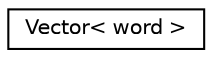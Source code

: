 digraph "Graphical Class Hierarchy"
{
 // LATEX_PDF_SIZE
  edge [fontname="Helvetica",fontsize="10",labelfontname="Helvetica",labelfontsize="10"];
  node [fontname="Helvetica",fontsize="10",shape=record];
  rankdir="LR";
  Node0 [label="Vector\< word \>",height=0.2,width=0.4,color="black", fillcolor="white", style="filled",URL="$classpFlow_1_1Vector.html",tooltip=" "];
}
